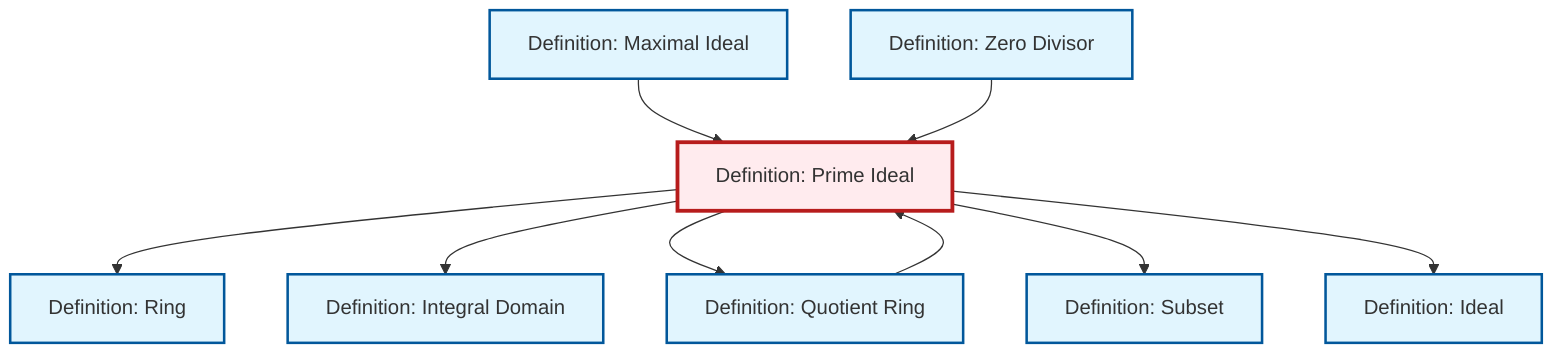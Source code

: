 graph TD
    classDef definition fill:#e1f5fe,stroke:#01579b,stroke-width:2px
    classDef theorem fill:#f3e5f5,stroke:#4a148c,stroke-width:2px
    classDef axiom fill:#fff3e0,stroke:#e65100,stroke-width:2px
    classDef example fill:#e8f5e9,stroke:#1b5e20,stroke-width:2px
    classDef current fill:#ffebee,stroke:#b71c1c,stroke-width:3px
    def-prime-ideal["Definition: Prime Ideal"]:::definition
    def-ring["Definition: Ring"]:::definition
    def-maximal-ideal["Definition: Maximal Ideal"]:::definition
    def-zero-divisor["Definition: Zero Divisor"]:::definition
    def-ideal["Definition: Ideal"]:::definition
    def-subset["Definition: Subset"]:::definition
    def-quotient-ring["Definition: Quotient Ring"]:::definition
    def-integral-domain["Definition: Integral Domain"]:::definition
    def-maximal-ideal --> def-prime-ideal
    def-prime-ideal --> def-ring
    def-prime-ideal --> def-integral-domain
    def-prime-ideal --> def-quotient-ring
    def-zero-divisor --> def-prime-ideal
    def-quotient-ring --> def-prime-ideal
    def-prime-ideal --> def-subset
    def-prime-ideal --> def-ideal
    class def-prime-ideal current
